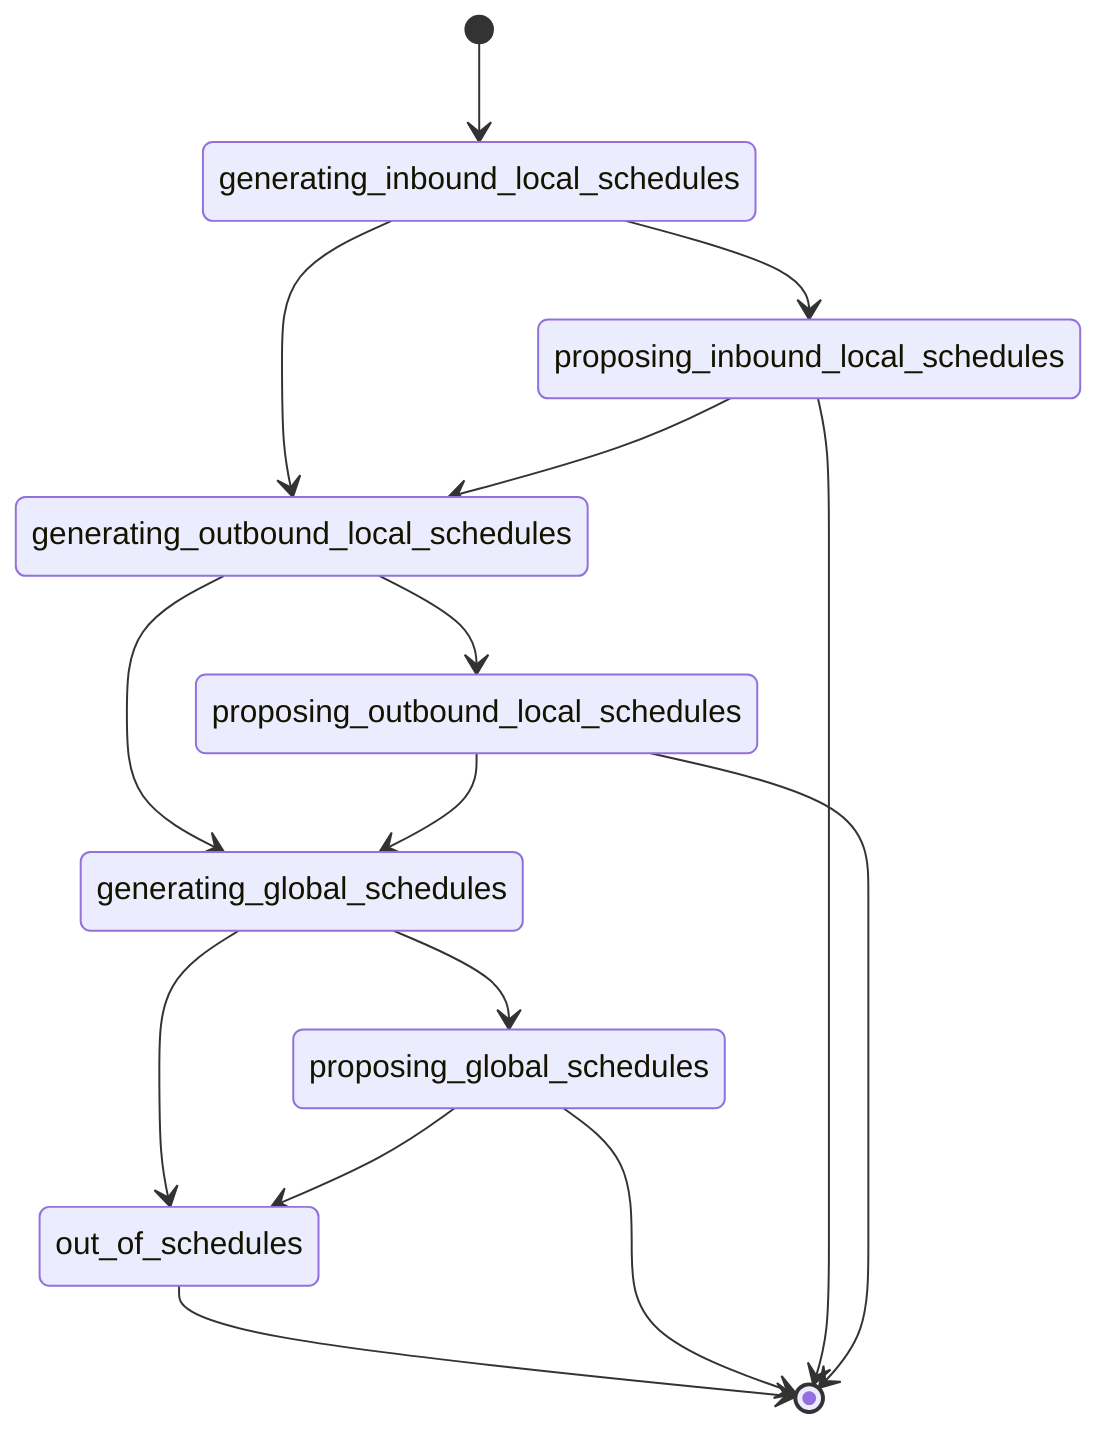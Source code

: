 stateDiagram
  [*] --> generating_inbound_local_schedules
  generating_global_schedules
  generating_global_schedules --> out_of_schedules
  generating_global_schedules --> proposing_global_schedules
  generating_inbound_local_schedules
  generating_inbound_local_schedules --> generating_outbound_local_schedules
  generating_inbound_local_schedules --> proposing_inbound_local_schedules
  generating_outbound_local_schedules
  generating_outbound_local_schedules --> generating_global_schedules
  generating_outbound_local_schedules --> proposing_outbound_local_schedules
  out_of_schedules
  out_of_schedules --> [*]
  proposing_global_schedules
  proposing_global_schedules --> [*]
  proposing_global_schedules --> out_of_schedules
  proposing_inbound_local_schedules
  proposing_inbound_local_schedules --> [*]
  proposing_inbound_local_schedules --> generating_outbound_local_schedules
  proposing_outbound_local_schedules
  proposing_outbound_local_schedules --> [*]
  proposing_outbound_local_schedules --> generating_global_schedules